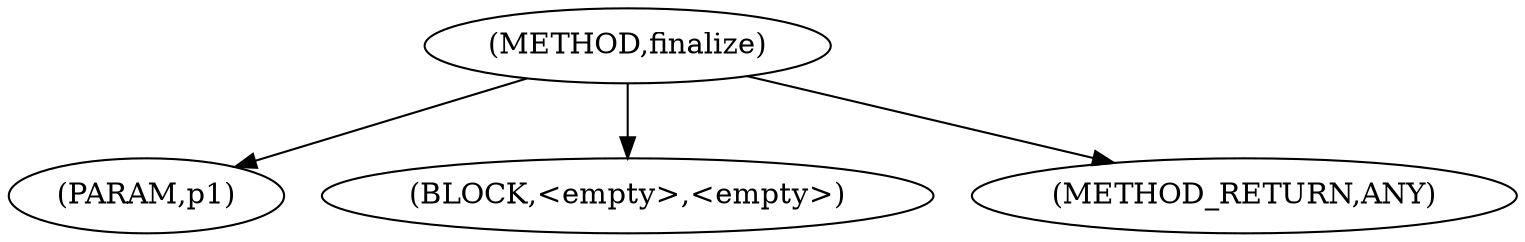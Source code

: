 digraph "finalize" {  
"6079" [label = <(METHOD,finalize)> ]
"6080" [label = <(PARAM,p1)> ]
"6081" [label = <(BLOCK,&lt;empty&gt;,&lt;empty&gt;)> ]
"6082" [label = <(METHOD_RETURN,ANY)> ]
  "6079" -> "6080" 
  "6079" -> "6081" 
  "6079" -> "6082" 
}
